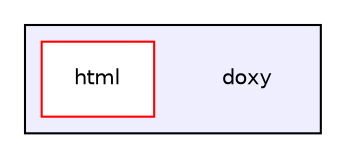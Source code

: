 digraph "doxy" {
  compound=true
  node [ fontsize="10", fontname="Helvetica"];
  edge [ labelfontsize="10", labelfontname="Helvetica"];
  subgraph clusterdir_0852b6145d5475d7a8e4df489fe46e4c {
    graph [ bgcolor="#eeeeff", pencolor="black", label="" URL="dir_0852b6145d5475d7a8e4df489fe46e4c.html"];
    dir_0852b6145d5475d7a8e4df489fe46e4c [shape=plaintext label="doxy"];
    dir_642fd44dd3fea087fc182af705d746d9 [shape=box label="html" color="red" fillcolor="white" style="filled" URL="dir_642fd44dd3fea087fc182af705d746d9.html"];
  }
}
